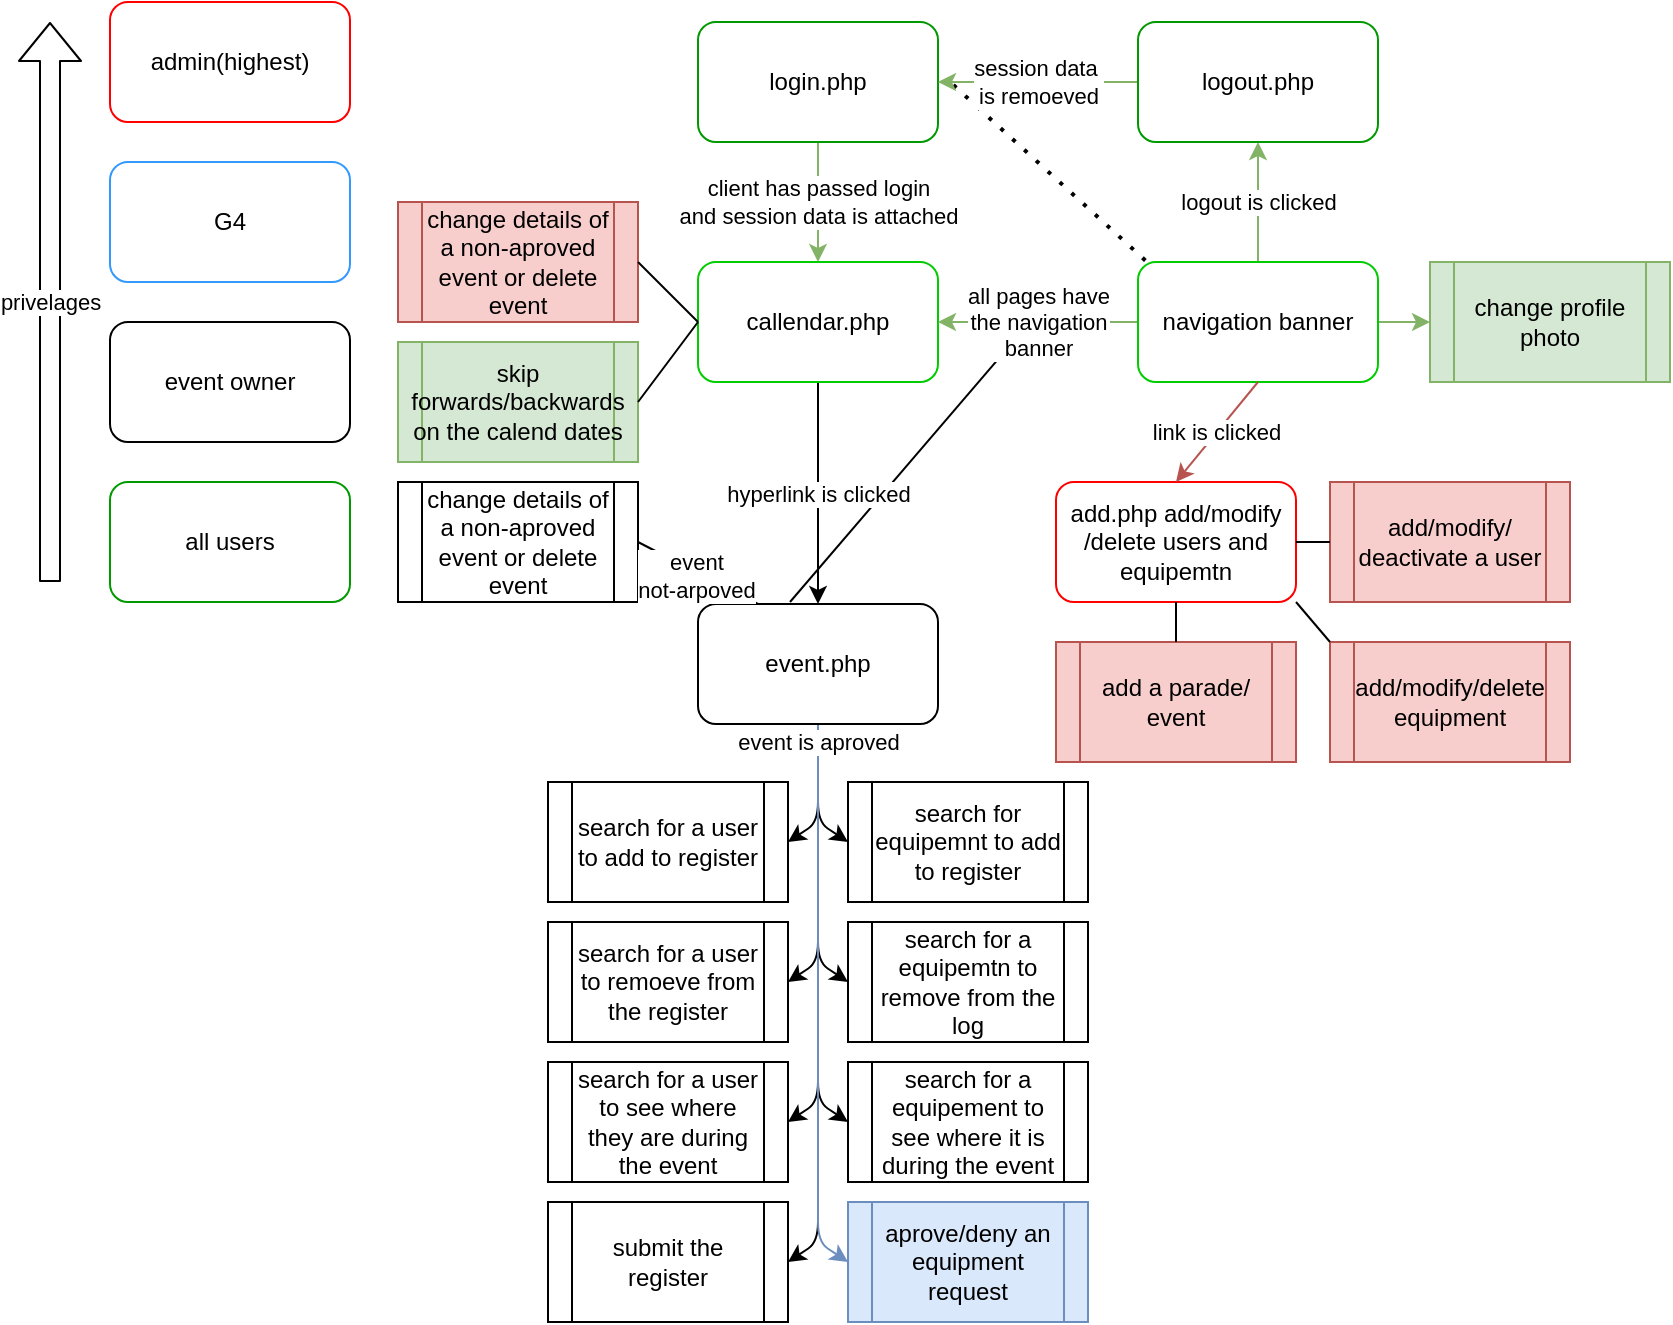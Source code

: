 <mxfile>
    <diagram name="Page-1" id="lcZT3Oo4GM346JymqH-7">
        <mxGraphModel dx="1012" dy="764" grid="1" gridSize="10" guides="1" tooltips="1" connect="1" arrows="1" fold="1" page="1" pageScale="1" pageWidth="850" pageHeight="1100" math="0" shadow="0">
            <root>
                <mxCell id="0"/>
                <mxCell id="1" parent="0"/>
                <mxCell id="b1SYwEhKIXxeYDUyGPML-5" value="" style="endArrow=none;html=1;rounded=0;entryX=0;entryY=0.5;entryDx=0;entryDy=0;exitX=1;exitY=0.5;exitDx=0;exitDy=0;" parent="1" source="o0MxhNlPTUyA7vASYzz4-3" edge="1">
                    <mxGeometry width="50" height="50" relative="1" as="geometry">
                        <mxPoint x="400" y="360" as="sourcePoint"/>
                        <mxPoint x="520" y="220" as="targetPoint"/>
                    </mxGeometry>
                </mxCell>
                <mxCell id="b1SYwEhKIXxeYDUyGPML-9" value="" style="endArrow=none;dashed=1;html=1;dashPattern=1 3;strokeWidth=2;rounded=0;entryX=1;entryY=0.5;entryDx=0;entryDy=0;exitX=0;exitY=0.5;exitDx=0;exitDy=0;" parent="1" source="o0MxhNlPTUyA7vASYzz4-44" edge="1">
                    <mxGeometry width="50" height="50" relative="1" as="geometry">
                        <mxPoint x="589.5" y="200" as="sourcePoint"/>
                        <mxPoint x="480" y="100" as="targetPoint"/>
                    </mxGeometry>
                </mxCell>
                <mxCell id="2" value="all users" style="rounded=1;whiteSpace=wrap;html=1;strokeColor=#009900;" vertex="1" parent="1">
                    <mxGeometry x="60" y="300" width="120" height="60" as="geometry"/>
                </mxCell>
                <mxCell id="3" value="admin(highest)" style="rounded=1;whiteSpace=wrap;html=1;strokeColor=#FF0000;" vertex="1" parent="1">
                    <mxGeometry x="60" y="60" width="120" height="60" as="geometry"/>
                </mxCell>
                <mxCell id="4" value="G4" style="rounded=1;whiteSpace=wrap;html=1;strokeColor=#3399FF;" vertex="1" parent="1">
                    <mxGeometry x="60" y="140" width="120" height="60" as="geometry"/>
                </mxCell>
                <mxCell id="5" value="event owner" style="rounded=1;whiteSpace=wrap;html=1;" vertex="1" parent="1">
                    <mxGeometry x="60" y="220" width="120" height="60" as="geometry"/>
                </mxCell>
                <mxCell id="6" value="privelages" style="shape=flexArrow;endArrow=classic;html=1;" edge="1" parent="1">
                    <mxGeometry width="50" height="50" relative="1" as="geometry">
                        <mxPoint x="30" y="350" as="sourcePoint"/>
                        <mxPoint x="30" y="70" as="targetPoint"/>
                    </mxGeometry>
                </mxCell>
                <mxCell id="7" value="&lt;font style=&quot;color: rgb(0, 0, 0);&quot;&gt;client has passed login&lt;/font&gt;&lt;div&gt;&lt;font style=&quot;color: rgb(0, 0, 0);&quot;&gt;and session data is attached&lt;/font&gt;&lt;/div&gt;" style="edgeStyle=none;html=1;fillColor=#d5e8d4;strokeColor=#82b366;" edge="1" parent="1" source="8" target="9">
                    <mxGeometry relative="1" as="geometry">
                        <mxPoint as="offset"/>
                    </mxGeometry>
                </mxCell>
                <mxCell id="8" value="login.php" style="rounded=1;whiteSpace=wrap;html=1;strokeColor=#009900;" vertex="1" parent="1">
                    <mxGeometry x="354" y="70" width="120" height="60" as="geometry"/>
                </mxCell>
                <mxCell id="27" value="hyperlink is clicked" style="edgeStyle=none;html=1;" edge="1" parent="1" source="9" target="23">
                    <mxGeometry relative="1" as="geometry"/>
                </mxCell>
                <mxCell id="9" value="callendar.php" style="rounded=1;whiteSpace=wrap;html=1;strokeColor=#00CC00;" vertex="1" parent="1">
                    <mxGeometry x="354" y="190" width="120" height="60" as="geometry"/>
                </mxCell>
                <mxCell id="10" value="logout is clicked" style="edgeStyle=none;html=1;entryX=0.5;entryY=1;entryDx=0;entryDy=0;fillColor=#d5e8d4;strokeColor=#82b366;" edge="1" parent="1" source="11" target="13">
                    <mxGeometry relative="1" as="geometry"/>
                </mxCell>
                <mxCell id="15" value="&lt;font style=&quot;color: rgb(0, 0, 0);&quot;&gt;all pages have&lt;/font&gt;&lt;div&gt;&lt;font style=&quot;color: rgb(0, 0, 0);&quot;&gt;the navigation&lt;/font&gt;&lt;/div&gt;&lt;div&gt;&lt;font style=&quot;color: rgb(0, 0, 0);&quot;&gt;banner&lt;/font&gt;&lt;/div&gt;" style="edgeStyle=none;html=1;fillColor=#d5e8d4;strokeColor=#82b366;" edge="1" parent="1" source="11" target="9">
                    <mxGeometry relative="1" as="geometry"/>
                </mxCell>
                <mxCell id="41" style="edgeStyle=none;html=1;entryX=0;entryY=0.5;entryDx=0;entryDy=0;fillColor=#d5e8d4;strokeColor=#82b366;" edge="1" parent="1" source="11" target="40">
                    <mxGeometry relative="1" as="geometry"/>
                </mxCell>
                <mxCell id="11" value="navigation banner" style="rounded=1;whiteSpace=wrap;html=1;strokeColor=#00CC00;" vertex="1" parent="1">
                    <mxGeometry x="574" y="190" width="120" height="60" as="geometry"/>
                </mxCell>
                <mxCell id="12" value="&lt;font style=&quot;color: rgb(0, 0, 0);&quot;&gt;session data&amp;nbsp;&lt;/font&gt;&lt;div&gt;&lt;font style=&quot;color: rgb(0, 0, 0);&quot;&gt;is remoeved&lt;/font&gt;&lt;/div&gt;" style="edgeStyle=none;html=1;fillColor=#d5e8d4;strokeColor=#82b366;" edge="1" parent="1" source="13" target="8">
                    <mxGeometry relative="1" as="geometry"/>
                </mxCell>
                <mxCell id="13" value="logout.php" style="rounded=1;whiteSpace=wrap;html=1;strokeColor=#009900;" vertex="1" parent="1">
                    <mxGeometry x="574" y="70" width="120" height="60" as="geometry"/>
                </mxCell>
                <mxCell id="16" value="add.php add/modify /delete users and equipemtn" style="rounded=1;whiteSpace=wrap;html=1;strokeColor=#FF0000;" vertex="1" parent="1">
                    <mxGeometry x="533" y="300" width="120" height="60" as="geometry"/>
                </mxCell>
                <mxCell id="17" value="link is clicked" style="edgeStyle=none;html=1;entryX=0.5;entryY=0;entryDx=0;entryDy=0;fillColor=#f8cecc;strokeColor=#b85450;exitX=0.5;exitY=1;exitDx=0;exitDy=0;" edge="1" parent="1" target="16" source="11">
                    <mxGeometry relative="1" as="geometry">
                        <mxPoint x="664" y="360" as="targetPoint"/>
                        <mxPoint x="634" y="320" as="sourcePoint"/>
                    </mxGeometry>
                </mxCell>
                <mxCell id="18" value="&lt;font style=&quot;color: rgb(0, 0, 0);&quot;&gt;add/modify/&lt;/font&gt;&lt;div&gt;&lt;font style=&quot;color: rgb(0, 0, 0);&quot;&gt;deactivate a user&lt;/font&gt;&lt;/div&gt;" style="shape=process;whiteSpace=wrap;html=1;backgroundOutline=1;fillColor=#f8cecc;strokeColor=#b85450;" vertex="1" parent="1">
                    <mxGeometry x="670" y="300" width="120" height="60" as="geometry"/>
                </mxCell>
                <mxCell id="19" value="add/modify/delete equipment" style="shape=process;whiteSpace=wrap;html=1;backgroundOutline=1;fillColor=#f8cecc;strokeColor=#b85450;" vertex="1" parent="1">
                    <mxGeometry x="670" y="380" width="120" height="60" as="geometry"/>
                </mxCell>
                <mxCell id="20" value="add a parade/ event" style="shape=process;whiteSpace=wrap;html=1;backgroundOutline=1;fillColor=#f8cecc;strokeColor=#b85450;" vertex="1" parent="1">
                    <mxGeometry x="533" y="380" width="120" height="60" as="geometry"/>
                </mxCell>
                <mxCell id="21" value="change details of a non-aproved event or delete event" style="shape=process;whiteSpace=wrap;html=1;backgroundOutline=1;fillColor=#f8cecc;strokeColor=#b85450;" vertex="1" parent="1">
                    <mxGeometry x="204" y="160" width="120" height="60" as="geometry"/>
                </mxCell>
                <mxCell id="22" value="skip forwards/backwards on the calend dates" style="shape=process;whiteSpace=wrap;html=1;backgroundOutline=1;fillColor=#d5e8d4;strokeColor=#82b366;" vertex="1" parent="1">
                    <mxGeometry x="204" y="230" width="120" height="60" as="geometry"/>
                </mxCell>
                <mxCell id="48" style="edgeStyle=none;html=1;exitX=0.5;exitY=1;exitDx=0;exitDy=0;entryX=1;entryY=0.5;entryDx=0;entryDy=0;" edge="1" parent="1" source="23" target="32">
                    <mxGeometry relative="1" as="geometry">
                        <Array as="points">
                            <mxPoint x="414" y="470"/>
                        </Array>
                    </mxGeometry>
                </mxCell>
                <mxCell id="49" style="edgeStyle=none;html=1;entryX=1;entryY=0.5;entryDx=0;entryDy=0;" edge="1" parent="1" source="23" target="34">
                    <mxGeometry relative="1" as="geometry">
                        <Array as="points">
                            <mxPoint x="414" y="540"/>
                        </Array>
                    </mxGeometry>
                </mxCell>
                <mxCell id="50" style="edgeStyle=none;html=1;entryX=1;entryY=0.5;entryDx=0;entryDy=0;" edge="1" parent="1" source="23" target="35">
                    <mxGeometry relative="1" as="geometry">
                        <mxPoint x="400" y="620" as="targetPoint"/>
                        <Array as="points">
                            <mxPoint x="414" y="610"/>
                        </Array>
                    </mxGeometry>
                </mxCell>
                <mxCell id="51" style="edgeStyle=none;html=1;entryX=1;entryY=0.5;entryDx=0;entryDy=0;" edge="1" parent="1" source="23" target="38">
                    <mxGeometry relative="1" as="geometry">
                        <Array as="points">
                            <mxPoint x="414" y="680"/>
                        </Array>
                    </mxGeometry>
                </mxCell>
                <mxCell id="52" style="edgeStyle=none;html=1;entryX=0;entryY=0.5;entryDx=0;entryDy=0;" edge="1" parent="1" source="23" target="33">
                    <mxGeometry relative="1" as="geometry">
                        <Array as="points">
                            <mxPoint x="414" y="470"/>
                        </Array>
                    </mxGeometry>
                </mxCell>
                <mxCell id="53" style="edgeStyle=none;html=1;entryX=0;entryY=0.5;entryDx=0;entryDy=0;" edge="1" parent="1" source="23" target="36">
                    <mxGeometry relative="1" as="geometry">
                        <Array as="points">
                            <mxPoint x="414" y="540"/>
                        </Array>
                    </mxGeometry>
                </mxCell>
                <mxCell id="54" style="edgeStyle=none;html=1;entryX=0;entryY=0.5;entryDx=0;entryDy=0;" edge="1" parent="1" source="23" target="37">
                    <mxGeometry relative="1" as="geometry">
                        <Array as="points">
                            <mxPoint x="414" y="610"/>
                        </Array>
                    </mxGeometry>
                </mxCell>
                <mxCell id="55" style="edgeStyle=none;html=1;entryX=0;entryY=0.5;entryDx=0;entryDy=0;fillColor=#dae8fc;strokeColor=#6c8ebf;" edge="1" parent="1" source="23" target="39">
                    <mxGeometry relative="1" as="geometry">
                        <Array as="points">
                            <mxPoint x="414" y="680"/>
                        </Array>
                    </mxGeometry>
                </mxCell>
                <mxCell id="57" value="event is aproved" style="edgeLabel;html=1;align=center;verticalAlign=middle;resizable=0;points=[];" vertex="1" connectable="0" parent="55">
                    <mxGeometry x="-0.847" relative="1" as="geometry">
                        <mxPoint y="-12" as="offset"/>
                    </mxGeometry>
                </mxCell>
                <mxCell id="23" value="event.php" style="rounded=1;whiteSpace=wrap;html=1;" vertex="1" parent="1">
                    <mxGeometry x="354" y="361" width="120" height="60" as="geometry"/>
                </mxCell>
                <mxCell id="24" value="change details of a non-aproved event or delete event" style="shape=process;whiteSpace=wrap;html=1;backgroundOutline=1;" vertex="1" parent="1">
                    <mxGeometry x="204" y="300" width="120" height="60" as="geometry"/>
                </mxCell>
                <mxCell id="25" value="" style="endArrow=none;html=1;entryX=1;entryY=0.5;entryDx=0;entryDy=0;exitX=0;exitY=0.5;exitDx=0;exitDy=0;" edge="1" parent="1" source="9" target="21">
                    <mxGeometry width="50" height="50" relative="1" as="geometry">
                        <mxPoint x="394" y="360" as="sourcePoint"/>
                        <mxPoint x="444" y="310" as="targetPoint"/>
                    </mxGeometry>
                </mxCell>
                <mxCell id="26" value="" style="endArrow=none;html=1;entryX=1;entryY=0.5;entryDx=0;entryDy=0;exitX=0;exitY=0.5;exitDx=0;exitDy=0;" edge="1" parent="1" source="9" target="22">
                    <mxGeometry width="50" height="50" relative="1" as="geometry">
                        <mxPoint x="364" y="230" as="sourcePoint"/>
                        <mxPoint x="334" y="200" as="targetPoint"/>
                    </mxGeometry>
                </mxCell>
                <mxCell id="28" value="&lt;font style=&quot;color: rgb(0, 0, 0);&quot;&gt;event&lt;/font&gt;&lt;div&gt;&lt;font style=&quot;color: rgb(0, 0, 0);&quot;&gt;not-arpoved&lt;/font&gt;&lt;/div&gt;" style="endArrow=none;html=1;entryX=0.25;entryY=0;entryDx=0;entryDy=0;exitX=1;exitY=0.5;exitDx=0;exitDy=0;" edge="1" parent="1" source="24" target="23">
                    <mxGeometry x="0.007" y="-2" width="50" height="50" relative="1" as="geometry">
                        <mxPoint x="374" y="240" as="sourcePoint"/>
                        <mxPoint x="344" y="210" as="targetPoint"/>
                        <Array as="points"/>
                        <mxPoint as="offset"/>
                    </mxGeometry>
                </mxCell>
                <mxCell id="29" value="" style="endArrow=none;html=1;exitX=0;exitY=0.5;exitDx=0;exitDy=0;entryX=1;entryY=0.5;entryDx=0;entryDy=0;" edge="1" parent="1" source="18" target="16">
                    <mxGeometry width="50" height="50" relative="1" as="geometry">
                        <mxPoint x="353" y="250" as="sourcePoint"/>
                        <mxPoint x="523" y="280" as="targetPoint"/>
                    </mxGeometry>
                </mxCell>
                <mxCell id="30" value="" style="endArrow=none;html=1;exitX=0.5;exitY=1;exitDx=0;exitDy=0;entryX=0.5;entryY=0;entryDx=0;entryDy=0;" edge="1" parent="1" source="16" target="20">
                    <mxGeometry width="50" height="50" relative="1" as="geometry">
                        <mxPoint x="734" y="340" as="sourcePoint"/>
                        <mxPoint x="533" y="290" as="targetPoint"/>
                    </mxGeometry>
                </mxCell>
                <mxCell id="31" value="" style="endArrow=none;html=1;exitX=0;exitY=0;exitDx=0;exitDy=0;entryX=1;entryY=1;entryDx=0;entryDy=0;" edge="1" parent="1" source="19" target="16">
                    <mxGeometry width="50" height="50" relative="1" as="geometry">
                        <mxPoint x="744" y="350" as="sourcePoint"/>
                        <mxPoint x="543" y="300" as="targetPoint"/>
                    </mxGeometry>
                </mxCell>
                <mxCell id="32" value="&lt;span style=&quot;color: rgb(0, 0, 0);&quot;&gt;search for a user to add to register&lt;/span&gt;" style="shape=process;whiteSpace=wrap;html=1;backgroundOutline=1;" vertex="1" parent="1">
                    <mxGeometry x="279" y="450" width="120" height="60" as="geometry"/>
                </mxCell>
                <mxCell id="33" value="&lt;span style=&quot;color: rgb(0, 0, 0);&quot;&gt;search for equipemnt to add to register&lt;/span&gt;" style="shape=process;whiteSpace=wrap;html=1;backgroundOutline=1;" vertex="1" parent="1">
                    <mxGeometry x="429" y="450" width="120" height="60" as="geometry"/>
                </mxCell>
                <mxCell id="34" value="&lt;span style=&quot;color: rgb(0, 0, 0);&quot;&gt;search for a user to remoeve from the register&lt;/span&gt;" style="shape=process;whiteSpace=wrap;html=1;backgroundOutline=1;" vertex="1" parent="1">
                    <mxGeometry x="279" y="520" width="120" height="60" as="geometry"/>
                </mxCell>
                <mxCell id="35" value="&lt;span style=&quot;color: rgb(0, 0, 0);&quot;&gt;search for a user to see where they are during the event&lt;/span&gt;" style="shape=process;whiteSpace=wrap;html=1;backgroundOutline=1;" vertex="1" parent="1">
                    <mxGeometry x="279" y="590" width="120" height="60" as="geometry"/>
                </mxCell>
                <mxCell id="36" value="&lt;span style=&quot;color: rgb(0, 0, 0);&quot;&gt;search for a equipemtn to remove from the log&lt;/span&gt;" style="shape=process;whiteSpace=wrap;html=1;backgroundOutline=1;" vertex="1" parent="1">
                    <mxGeometry x="429" y="520" width="120" height="60" as="geometry"/>
                </mxCell>
                <mxCell id="37" value="&lt;span style=&quot;color: rgb(0, 0, 0);&quot;&gt;search for a equipement to see where it is during the event&lt;/span&gt;" style="shape=process;whiteSpace=wrap;html=1;backgroundOutline=1;" vertex="1" parent="1">
                    <mxGeometry x="429" y="590" width="120" height="60" as="geometry"/>
                </mxCell>
                <mxCell id="38" value="submit the register" style="shape=process;whiteSpace=wrap;html=1;backgroundOutline=1;" vertex="1" parent="1">
                    <mxGeometry x="279" y="660" width="120" height="60" as="geometry"/>
                </mxCell>
                <mxCell id="39" value="aprove/deny an equipment request" style="shape=process;whiteSpace=wrap;html=1;backgroundOutline=1;fillColor=#dae8fc;strokeColor=#6c8ebf;" vertex="1" parent="1">
                    <mxGeometry x="429" y="660" width="120" height="60" as="geometry"/>
                </mxCell>
                <mxCell id="40" value="change profile photo" style="shape=process;whiteSpace=wrap;html=1;backgroundOutline=1;fillColor=#d5e8d4;strokeColor=#82b366;" vertex="1" parent="1">
                    <mxGeometry x="720" y="190" width="120" height="60" as="geometry"/>
                </mxCell>
            </root>
        </mxGraphModel>
    </diagram>
</mxfile>